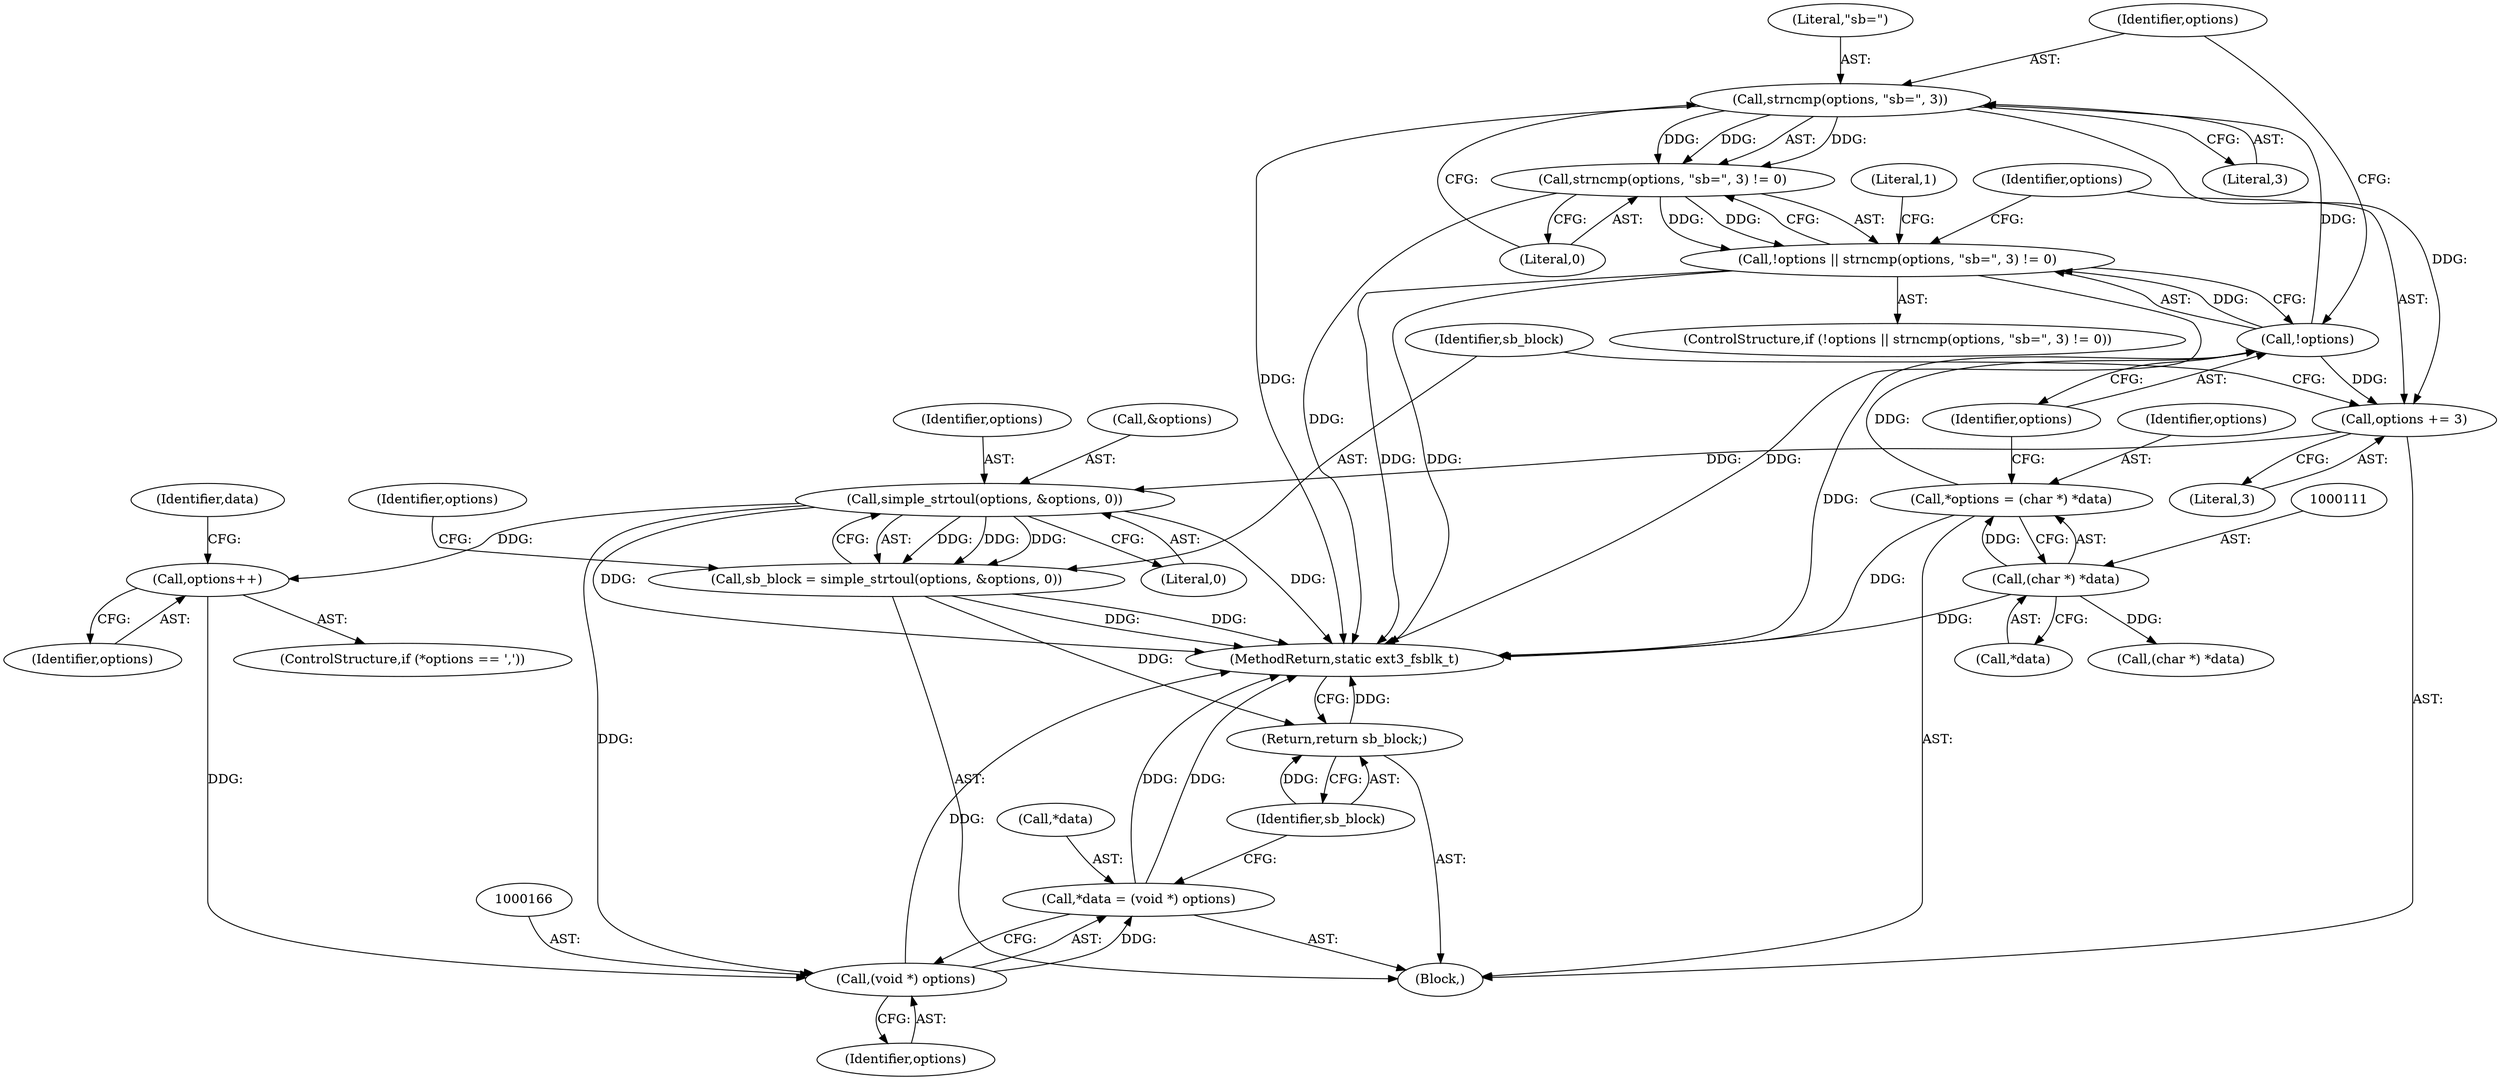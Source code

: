digraph "0_linux_8d0c2d10dd72c5292eda7a06231056a4c972e4cc_0@pointer" {
"1000119" [label="(Call,strncmp(options, \"sb=\", 3))"];
"1000116" [label="(Call,!options)"];
"1000108" [label="(Call,*options = (char *) *data)"];
"1000110" [label="(Call,(char *) *data)"];
"1000118" [label="(Call,strncmp(options, \"sb=\", 3) != 0)"];
"1000115" [label="(Call,!options || strncmp(options, \"sb=\", 3) != 0)"];
"1000126" [label="(Call,options += 3)"];
"1000131" [label="(Call,simple_strtoul(options, &options, 0))"];
"1000129" [label="(Call,sb_block = simple_strtoul(options, &options, 0))"];
"1000168" [label="(Return,return sb_block;)"];
"1000160" [label="(Call,options++)"];
"1000165" [label="(Call,(void *) options)"];
"1000162" [label="(Call,*data = (void *) options)"];
"1000123" [label="(Literal,0)"];
"1000131" [label="(Call,simple_strtoul(options, &options, 0))"];
"1000167" [label="(Identifier,options)"];
"1000168" [label="(Return,return sb_block;)"];
"1000117" [label="(Identifier,options)"];
"1000169" [label="(Identifier,sb_block)"];
"1000118" [label="(Call,strncmp(options, \"sb=\", 3) != 0)"];
"1000155" [label="(ControlStructure,if (*options == ','))"];
"1000120" [label="(Identifier,options)"];
"1000163" [label="(Call,*data)"];
"1000115" [label="(Call,!options || strncmp(options, \"sb=\", 3) != 0)"];
"1000125" [label="(Literal,1)"];
"1000130" [label="(Identifier,sb_block)"];
"1000162" [label="(Call,*data = (void *) options)"];
"1000121" [label="(Literal,\"sb=\")"];
"1000132" [label="(Identifier,options)"];
"1000160" [label="(Call,options++)"];
"1000127" [label="(Identifier,options)"];
"1000165" [label="(Call,(void *) options)"];
"1000128" [label="(Literal,3)"];
"1000126" [label="(Call,options += 3)"];
"1000135" [label="(Literal,0)"];
"1000110" [label="(Call,(char *) *data)"];
"1000114" [label="(ControlStructure,if (!options || strncmp(options, \"sb=\", 3) != 0))"];
"1000109" [label="(Identifier,options)"];
"1000122" [label="(Literal,3)"];
"1000105" [label="(Block,)"];
"1000139" [label="(Identifier,options)"];
"1000133" [label="(Call,&options)"];
"1000170" [label="(MethodReturn,static ext3_fsblk_t)"];
"1000164" [label="(Identifier,data)"];
"1000149" [label="(Call,(char *) *data)"];
"1000119" [label="(Call,strncmp(options, \"sb=\", 3))"];
"1000112" [label="(Call,*data)"];
"1000116" [label="(Call,!options)"];
"1000108" [label="(Call,*options = (char *) *data)"];
"1000161" [label="(Identifier,options)"];
"1000129" [label="(Call,sb_block = simple_strtoul(options, &options, 0))"];
"1000119" -> "1000118"  [label="AST: "];
"1000119" -> "1000122"  [label="CFG: "];
"1000120" -> "1000119"  [label="AST: "];
"1000121" -> "1000119"  [label="AST: "];
"1000122" -> "1000119"  [label="AST: "];
"1000123" -> "1000119"  [label="CFG: "];
"1000119" -> "1000170"  [label="DDG: "];
"1000119" -> "1000118"  [label="DDG: "];
"1000119" -> "1000118"  [label="DDG: "];
"1000119" -> "1000118"  [label="DDG: "];
"1000116" -> "1000119"  [label="DDG: "];
"1000119" -> "1000126"  [label="DDG: "];
"1000116" -> "1000115"  [label="AST: "];
"1000116" -> "1000117"  [label="CFG: "];
"1000117" -> "1000116"  [label="AST: "];
"1000120" -> "1000116"  [label="CFG: "];
"1000115" -> "1000116"  [label="CFG: "];
"1000116" -> "1000170"  [label="DDG: "];
"1000116" -> "1000115"  [label="DDG: "];
"1000108" -> "1000116"  [label="DDG: "];
"1000116" -> "1000126"  [label="DDG: "];
"1000108" -> "1000105"  [label="AST: "];
"1000108" -> "1000110"  [label="CFG: "];
"1000109" -> "1000108"  [label="AST: "];
"1000110" -> "1000108"  [label="AST: "];
"1000117" -> "1000108"  [label="CFG: "];
"1000108" -> "1000170"  [label="DDG: "];
"1000110" -> "1000108"  [label="DDG: "];
"1000110" -> "1000112"  [label="CFG: "];
"1000111" -> "1000110"  [label="AST: "];
"1000112" -> "1000110"  [label="AST: "];
"1000110" -> "1000170"  [label="DDG: "];
"1000110" -> "1000149"  [label="DDG: "];
"1000118" -> "1000115"  [label="AST: "];
"1000118" -> "1000123"  [label="CFG: "];
"1000123" -> "1000118"  [label="AST: "];
"1000115" -> "1000118"  [label="CFG: "];
"1000118" -> "1000170"  [label="DDG: "];
"1000118" -> "1000115"  [label="DDG: "];
"1000118" -> "1000115"  [label="DDG: "];
"1000115" -> "1000114"  [label="AST: "];
"1000125" -> "1000115"  [label="CFG: "];
"1000127" -> "1000115"  [label="CFG: "];
"1000115" -> "1000170"  [label="DDG: "];
"1000115" -> "1000170"  [label="DDG: "];
"1000115" -> "1000170"  [label="DDG: "];
"1000126" -> "1000105"  [label="AST: "];
"1000126" -> "1000128"  [label="CFG: "];
"1000127" -> "1000126"  [label="AST: "];
"1000128" -> "1000126"  [label="AST: "];
"1000130" -> "1000126"  [label="CFG: "];
"1000126" -> "1000131"  [label="DDG: "];
"1000131" -> "1000129"  [label="AST: "];
"1000131" -> "1000135"  [label="CFG: "];
"1000132" -> "1000131"  [label="AST: "];
"1000133" -> "1000131"  [label="AST: "];
"1000135" -> "1000131"  [label="AST: "];
"1000129" -> "1000131"  [label="CFG: "];
"1000131" -> "1000170"  [label="DDG: "];
"1000131" -> "1000170"  [label="DDG: "];
"1000131" -> "1000129"  [label="DDG: "];
"1000131" -> "1000129"  [label="DDG: "];
"1000131" -> "1000129"  [label="DDG: "];
"1000131" -> "1000160"  [label="DDG: "];
"1000131" -> "1000165"  [label="DDG: "];
"1000129" -> "1000105"  [label="AST: "];
"1000130" -> "1000129"  [label="AST: "];
"1000139" -> "1000129"  [label="CFG: "];
"1000129" -> "1000170"  [label="DDG: "];
"1000129" -> "1000170"  [label="DDG: "];
"1000129" -> "1000168"  [label="DDG: "];
"1000168" -> "1000105"  [label="AST: "];
"1000168" -> "1000169"  [label="CFG: "];
"1000169" -> "1000168"  [label="AST: "];
"1000170" -> "1000168"  [label="CFG: "];
"1000168" -> "1000170"  [label="DDG: "];
"1000169" -> "1000168"  [label="DDG: "];
"1000160" -> "1000155"  [label="AST: "];
"1000160" -> "1000161"  [label="CFG: "];
"1000161" -> "1000160"  [label="AST: "];
"1000164" -> "1000160"  [label="CFG: "];
"1000160" -> "1000165"  [label="DDG: "];
"1000165" -> "1000162"  [label="AST: "];
"1000165" -> "1000167"  [label="CFG: "];
"1000166" -> "1000165"  [label="AST: "];
"1000167" -> "1000165"  [label="AST: "];
"1000162" -> "1000165"  [label="CFG: "];
"1000165" -> "1000170"  [label="DDG: "];
"1000165" -> "1000162"  [label="DDG: "];
"1000162" -> "1000105"  [label="AST: "];
"1000163" -> "1000162"  [label="AST: "];
"1000169" -> "1000162"  [label="CFG: "];
"1000162" -> "1000170"  [label="DDG: "];
"1000162" -> "1000170"  [label="DDG: "];
}
